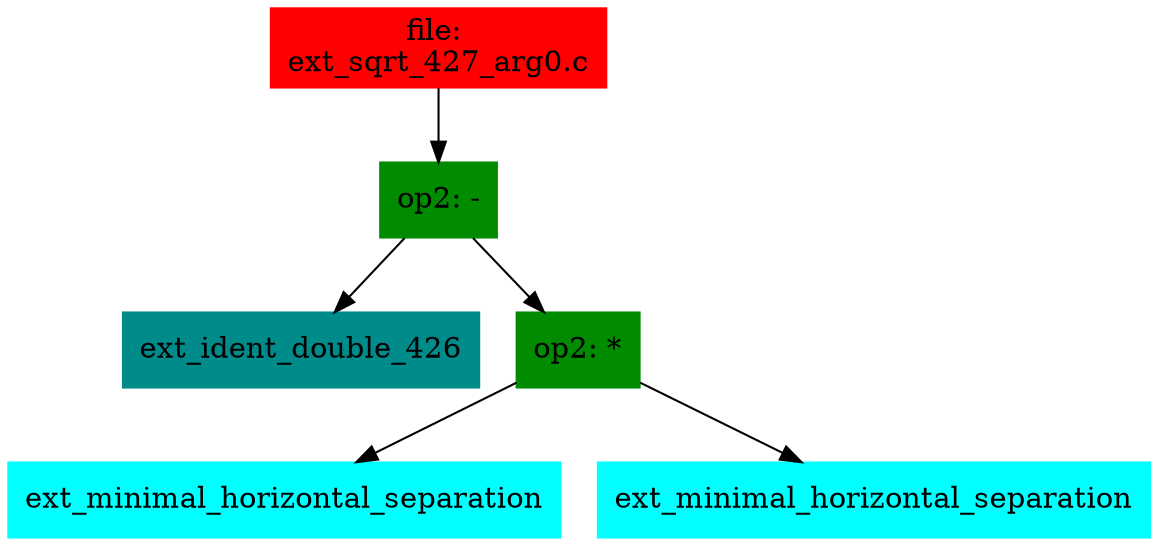 digraph G {
node [shape=box]

0 [label="file: 
ext_sqrt_427_arg0.c",color=red, style=filled]
1 [label="op2: -",color=green4, style=filled]
0 -> 1
2 [label="ext_ident_double_426",color=cyan4, style=filled]
1 -> 2
19 [label="op2: *",color=green4, style=filled]
1 -> 19
20 [label="ext_minimal_horizontal_separation",color=cyan1, style=filled]
19 -> 20
21 [label="ext_minimal_horizontal_separation",color=cyan1, style=filled]
19 -> 21


}

